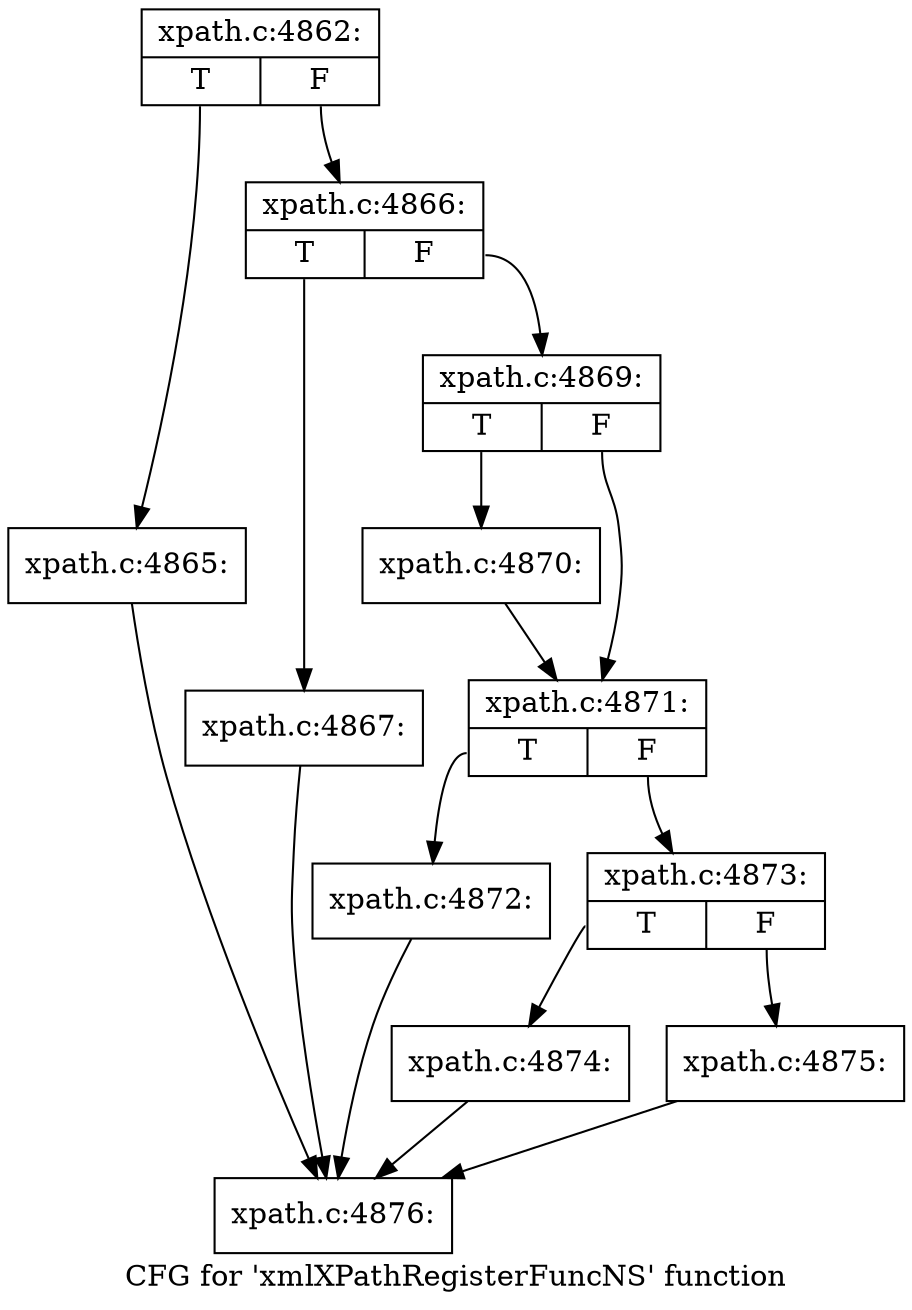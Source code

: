 digraph "CFG for 'xmlXPathRegisterFuncNS' function" {
	label="CFG for 'xmlXPathRegisterFuncNS' function";

	Node0x4868c50 [shape=record,label="{xpath.c:4862:|{<s0>T|<s1>F}}"];
	Node0x4868c50:s0 -> Node0x486aa90;
	Node0x4868c50:s1 -> Node0x486aae0;
	Node0x486aa90 [shape=record,label="{xpath.c:4865:}"];
	Node0x486aa90 -> Node0x4869800;
	Node0x486aae0 [shape=record,label="{xpath.c:4866:|{<s0>T|<s1>F}}"];
	Node0x486aae0:s0 -> Node0x486afa0;
	Node0x486aae0:s1 -> Node0x486aff0;
	Node0x486afa0 [shape=record,label="{xpath.c:4867:}"];
	Node0x486afa0 -> Node0x4869800;
	Node0x486aff0 [shape=record,label="{xpath.c:4869:|{<s0>T|<s1>F}}"];
	Node0x486aff0:s0 -> Node0x486b4b0;
	Node0x486aff0:s1 -> Node0x486b500;
	Node0x486b4b0 [shape=record,label="{xpath.c:4870:}"];
	Node0x486b4b0 -> Node0x486b500;
	Node0x486b500 [shape=record,label="{xpath.c:4871:|{<s0>T|<s1>F}}"];
	Node0x486b500:s0 -> Node0x486bce0;
	Node0x486b500:s1 -> Node0x486bd30;
	Node0x486bce0 [shape=record,label="{xpath.c:4872:}"];
	Node0x486bce0 -> Node0x4869800;
	Node0x486bd30 [shape=record,label="{xpath.c:4873:|{<s0>T|<s1>F}}"];
	Node0x486bd30:s0 -> Node0x486c320;
	Node0x486bd30:s1 -> Node0x486c370;
	Node0x486c320 [shape=record,label="{xpath.c:4874:}"];
	Node0x486c320 -> Node0x4869800;
	Node0x486c370 [shape=record,label="{xpath.c:4875:}"];
	Node0x486c370 -> Node0x4869800;
	Node0x4869800 [shape=record,label="{xpath.c:4876:}"];
}
